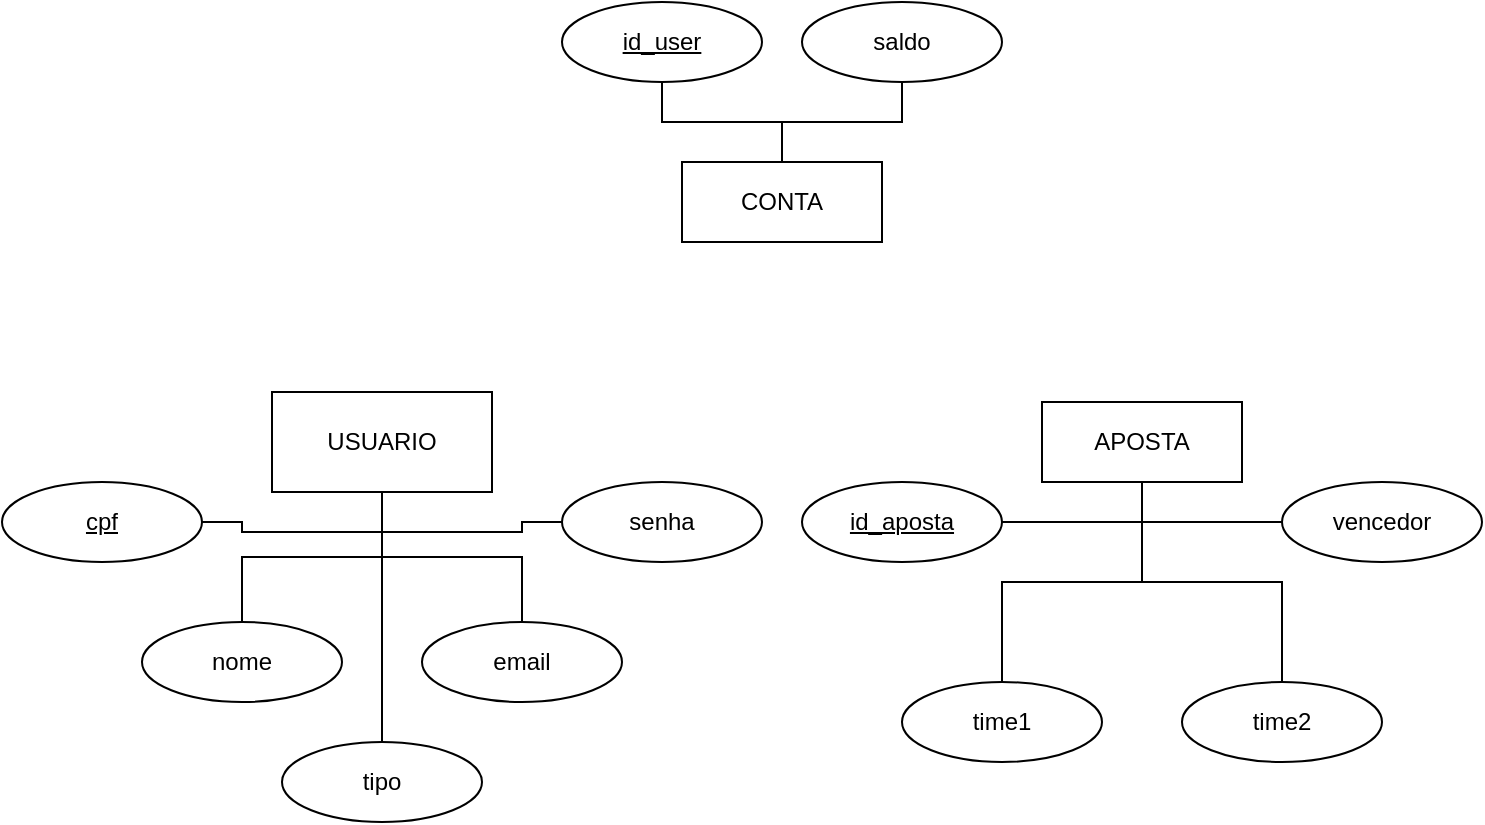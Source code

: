 <mxfile version="24.7.10">
  <diagram name="Página-1" id="IHEpkmDW0GbL0TSdh8l_">
    <mxGraphModel dx="1313" dy="696" grid="1" gridSize="10" guides="1" tooltips="1" connect="1" arrows="1" fold="1" page="1" pageScale="1" pageWidth="827" pageHeight="1169" math="0" shadow="0">
      <root>
        <mxCell id="0" />
        <mxCell id="1" parent="0" />
        <mxCell id="A5cxYsMhLrtSdASNx0yI-1" value="USUARIO" style="html=1;whiteSpace=wrap;" parent="1" vertex="1">
          <mxGeometry x="185" y="335" width="110" height="50" as="geometry" />
        </mxCell>
        <mxCell id="A5cxYsMhLrtSdASNx0yI-9" style="edgeStyle=orthogonalEdgeStyle;rounded=0;orthogonalLoop=1;jettySize=auto;html=1;entryX=0.5;entryY=1;entryDx=0;entryDy=0;endArrow=none;endFill=0;" parent="1" source="A5cxYsMhLrtSdASNx0yI-2" target="A5cxYsMhLrtSdASNx0yI-1" edge="1">
          <mxGeometry relative="1" as="geometry" />
        </mxCell>
        <mxCell id="A5cxYsMhLrtSdASNx0yI-2" value="nome" style="ellipse;whiteSpace=wrap;html=1;align=center;" parent="1" vertex="1">
          <mxGeometry x="120" y="450" width="100" height="40" as="geometry" />
        </mxCell>
        <mxCell id="A5cxYsMhLrtSdASNx0yI-8" style="edgeStyle=orthogonalEdgeStyle;rounded=0;orthogonalLoop=1;jettySize=auto;html=1;entryX=0.5;entryY=1;entryDx=0;entryDy=0;endArrow=none;endFill=0;" parent="1" source="A5cxYsMhLrtSdASNx0yI-3" target="A5cxYsMhLrtSdASNx0yI-1" edge="1">
          <mxGeometry relative="1" as="geometry" />
        </mxCell>
        <mxCell id="A5cxYsMhLrtSdASNx0yI-3" value="cpf" style="ellipse;whiteSpace=wrap;html=1;align=center;fontStyle=4;" parent="1" vertex="1">
          <mxGeometry x="50" y="380" width="100" height="40" as="geometry" />
        </mxCell>
        <mxCell id="A5cxYsMhLrtSdASNx0yI-10" style="edgeStyle=orthogonalEdgeStyle;rounded=0;orthogonalLoop=1;jettySize=auto;html=1;entryX=0.5;entryY=1;entryDx=0;entryDy=0;endArrow=none;endFill=0;" parent="1" source="A5cxYsMhLrtSdASNx0yI-4" target="A5cxYsMhLrtSdASNx0yI-1" edge="1">
          <mxGeometry relative="1" as="geometry" />
        </mxCell>
        <mxCell id="A5cxYsMhLrtSdASNx0yI-4" value="email" style="ellipse;whiteSpace=wrap;html=1;align=center;" parent="1" vertex="1">
          <mxGeometry x="260" y="450" width="100" height="40" as="geometry" />
        </mxCell>
        <mxCell id="A5cxYsMhLrtSdASNx0yI-11" style="edgeStyle=orthogonalEdgeStyle;rounded=0;orthogonalLoop=1;jettySize=auto;html=1;entryX=0.5;entryY=1;entryDx=0;entryDy=0;endArrow=none;endFill=0;" parent="1" source="A5cxYsMhLrtSdASNx0yI-5" target="A5cxYsMhLrtSdASNx0yI-1" edge="1">
          <mxGeometry relative="1" as="geometry" />
        </mxCell>
        <mxCell id="A5cxYsMhLrtSdASNx0yI-5" value="senha" style="ellipse;whiteSpace=wrap;html=1;align=center;" parent="1" vertex="1">
          <mxGeometry x="330" y="380" width="100" height="40" as="geometry" />
        </mxCell>
        <mxCell id="A5cxYsMhLrtSdASNx0yI-12" value="APOSTA" style="whiteSpace=wrap;html=1;align=center;" parent="1" vertex="1">
          <mxGeometry x="570" y="340" width="100" height="40" as="geometry" />
        </mxCell>
        <mxCell id="A5cxYsMhLrtSdASNx0yI-20" style="edgeStyle=orthogonalEdgeStyle;rounded=0;orthogonalLoop=1;jettySize=auto;html=1;entryX=0.5;entryY=1;entryDx=0;entryDy=0;endArrow=none;endFill=0;" parent="1" source="A5cxYsMhLrtSdASNx0yI-15" target="A5cxYsMhLrtSdASNx0yI-12" edge="1">
          <mxGeometry relative="1" as="geometry" />
        </mxCell>
        <mxCell id="A5cxYsMhLrtSdASNx0yI-15" value="time1" style="ellipse;whiteSpace=wrap;html=1;align=center;" parent="1" vertex="1">
          <mxGeometry x="500" y="480" width="100" height="40" as="geometry" />
        </mxCell>
        <mxCell id="A5cxYsMhLrtSdASNx0yI-22" style="edgeStyle=orthogonalEdgeStyle;rounded=0;orthogonalLoop=1;jettySize=auto;html=1;entryX=0.5;entryY=1;entryDx=0;entryDy=0;endArrow=none;endFill=0;" parent="1" source="A5cxYsMhLrtSdASNx0yI-16" target="A5cxYsMhLrtSdASNx0yI-12" edge="1">
          <mxGeometry relative="1" as="geometry" />
        </mxCell>
        <mxCell id="A5cxYsMhLrtSdASNx0yI-16" value="time2" style="ellipse;whiteSpace=wrap;html=1;align=center;" parent="1" vertex="1">
          <mxGeometry x="640" y="480" width="100" height="40" as="geometry" />
        </mxCell>
        <mxCell id="A5cxYsMhLrtSdASNx0yI-19" style="edgeStyle=orthogonalEdgeStyle;rounded=0;orthogonalLoop=1;jettySize=auto;html=1;entryX=0.5;entryY=1;entryDx=0;entryDy=0;endArrow=none;endFill=0;" parent="1" source="A5cxYsMhLrtSdASNx0yI-17" target="A5cxYsMhLrtSdASNx0yI-12" edge="1">
          <mxGeometry relative="1" as="geometry" />
        </mxCell>
        <mxCell id="A5cxYsMhLrtSdASNx0yI-17" value="id_aposta" style="ellipse;whiteSpace=wrap;html=1;align=center;fontStyle=4;" parent="1" vertex="1">
          <mxGeometry x="450" y="380" width="100" height="40" as="geometry" />
        </mxCell>
        <mxCell id="A5cxYsMhLrtSdASNx0yI-23" style="edgeStyle=orthogonalEdgeStyle;rounded=0;orthogonalLoop=1;jettySize=auto;html=1;entryX=0.5;entryY=1;entryDx=0;entryDy=0;endArrow=none;endFill=0;" parent="1" source="A5cxYsMhLrtSdASNx0yI-18" target="A5cxYsMhLrtSdASNx0yI-12" edge="1">
          <mxGeometry relative="1" as="geometry" />
        </mxCell>
        <mxCell id="A5cxYsMhLrtSdASNx0yI-18" value="vencedor" style="ellipse;whiteSpace=wrap;html=1;align=center;" parent="1" vertex="1">
          <mxGeometry x="690" y="380" width="100" height="40" as="geometry" />
        </mxCell>
        <mxCell id="A5cxYsMhLrtSdASNx0yI-26" style="edgeStyle=orthogonalEdgeStyle;rounded=0;orthogonalLoop=1;jettySize=auto;html=1;entryX=0.5;entryY=1;entryDx=0;entryDy=0;endArrow=none;endFill=0;" parent="1" source="A5cxYsMhLrtSdASNx0yI-25" target="A5cxYsMhLrtSdASNx0yI-1" edge="1">
          <mxGeometry relative="1" as="geometry" />
        </mxCell>
        <mxCell id="A5cxYsMhLrtSdASNx0yI-25" value="tipo" style="ellipse;whiteSpace=wrap;html=1;align=center;" parent="1" vertex="1">
          <mxGeometry x="190" y="510" width="100" height="40" as="geometry" />
        </mxCell>
        <mxCell id="A5cxYsMhLrtSdASNx0yI-28" value="CONTA" style="whiteSpace=wrap;html=1;align=center;" parent="1" vertex="1">
          <mxGeometry x="390" y="220" width="100" height="40" as="geometry" />
        </mxCell>
        <mxCell id="A5cxYsMhLrtSdASNx0yI-32" style="edgeStyle=orthogonalEdgeStyle;rounded=0;orthogonalLoop=1;jettySize=auto;html=1;entryX=0.5;entryY=0;entryDx=0;entryDy=0;endArrow=none;endFill=0;" parent="1" source="A5cxYsMhLrtSdASNx0yI-29" target="A5cxYsMhLrtSdASNx0yI-28" edge="1">
          <mxGeometry relative="1" as="geometry" />
        </mxCell>
        <mxCell id="A5cxYsMhLrtSdASNx0yI-29" value="saldo" style="ellipse;whiteSpace=wrap;html=1;align=center;" parent="1" vertex="1">
          <mxGeometry x="450" y="140" width="100" height="40" as="geometry" />
        </mxCell>
        <mxCell id="A5cxYsMhLrtSdASNx0yI-31" style="edgeStyle=orthogonalEdgeStyle;rounded=0;orthogonalLoop=1;jettySize=auto;html=1;entryX=0.5;entryY=0;entryDx=0;entryDy=0;endArrow=none;endFill=0;" parent="1" source="A5cxYsMhLrtSdASNx0yI-30" target="A5cxYsMhLrtSdASNx0yI-28" edge="1">
          <mxGeometry relative="1" as="geometry" />
        </mxCell>
        <mxCell id="A5cxYsMhLrtSdASNx0yI-30" value="id_user" style="ellipse;whiteSpace=wrap;html=1;align=center;fontStyle=4;" parent="1" vertex="1">
          <mxGeometry x="330" y="140" width="100" height="40" as="geometry" />
        </mxCell>
      </root>
    </mxGraphModel>
  </diagram>
</mxfile>
